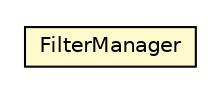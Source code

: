 #!/usr/local/bin/dot
#
# Class diagram 
# Generated by UMLGraph version R5_6-24-gf6e263 (http://www.umlgraph.org/)
#

digraph G {
	edge [fontname="Helvetica",fontsize=10,labelfontname="Helvetica",labelfontsize=10];
	node [fontname="Helvetica",fontsize=10,shape=plaintext];
	nodesep=0.25;
	ranksep=0.5;
	rankdir=LR;
	// org.turbogwt.core.http.client.FilterManager
	c991 [label=<<table title="org.turbogwt.core.http.client.FilterManager" border="0" cellborder="1" cellspacing="0" cellpadding="2" port="p" bgcolor="lemonChiffon" href="./FilterManager.html">
		<tr><td><table border="0" cellspacing="0" cellpadding="1">
<tr><td align="center" balign="center"> FilterManager </td></tr>
		</table></td></tr>
		</table>>, URL="./FilterManager.html", fontname="Helvetica", fontcolor="black", fontsize=10.0];
}

